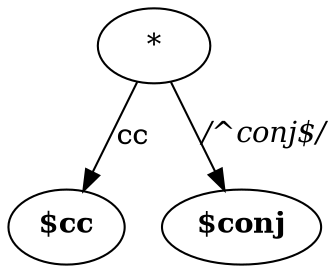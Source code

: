 //[[
//    Restriction({"nested":
//    [[
//        Restriction({"gov": "cc", "name": "cc"}),
//        Restriction({"gov": "^conj$", "name": "conj"})
//    ]]})
//]]

digraph {
    a [label = "*"];
    b [label = <<b>$cc</b>>];
    c [label = <<b>$conj</b>>];
    a -> b [label = "cc"];
    a -> c [label = <<i>/^conj$/</i>>];
}